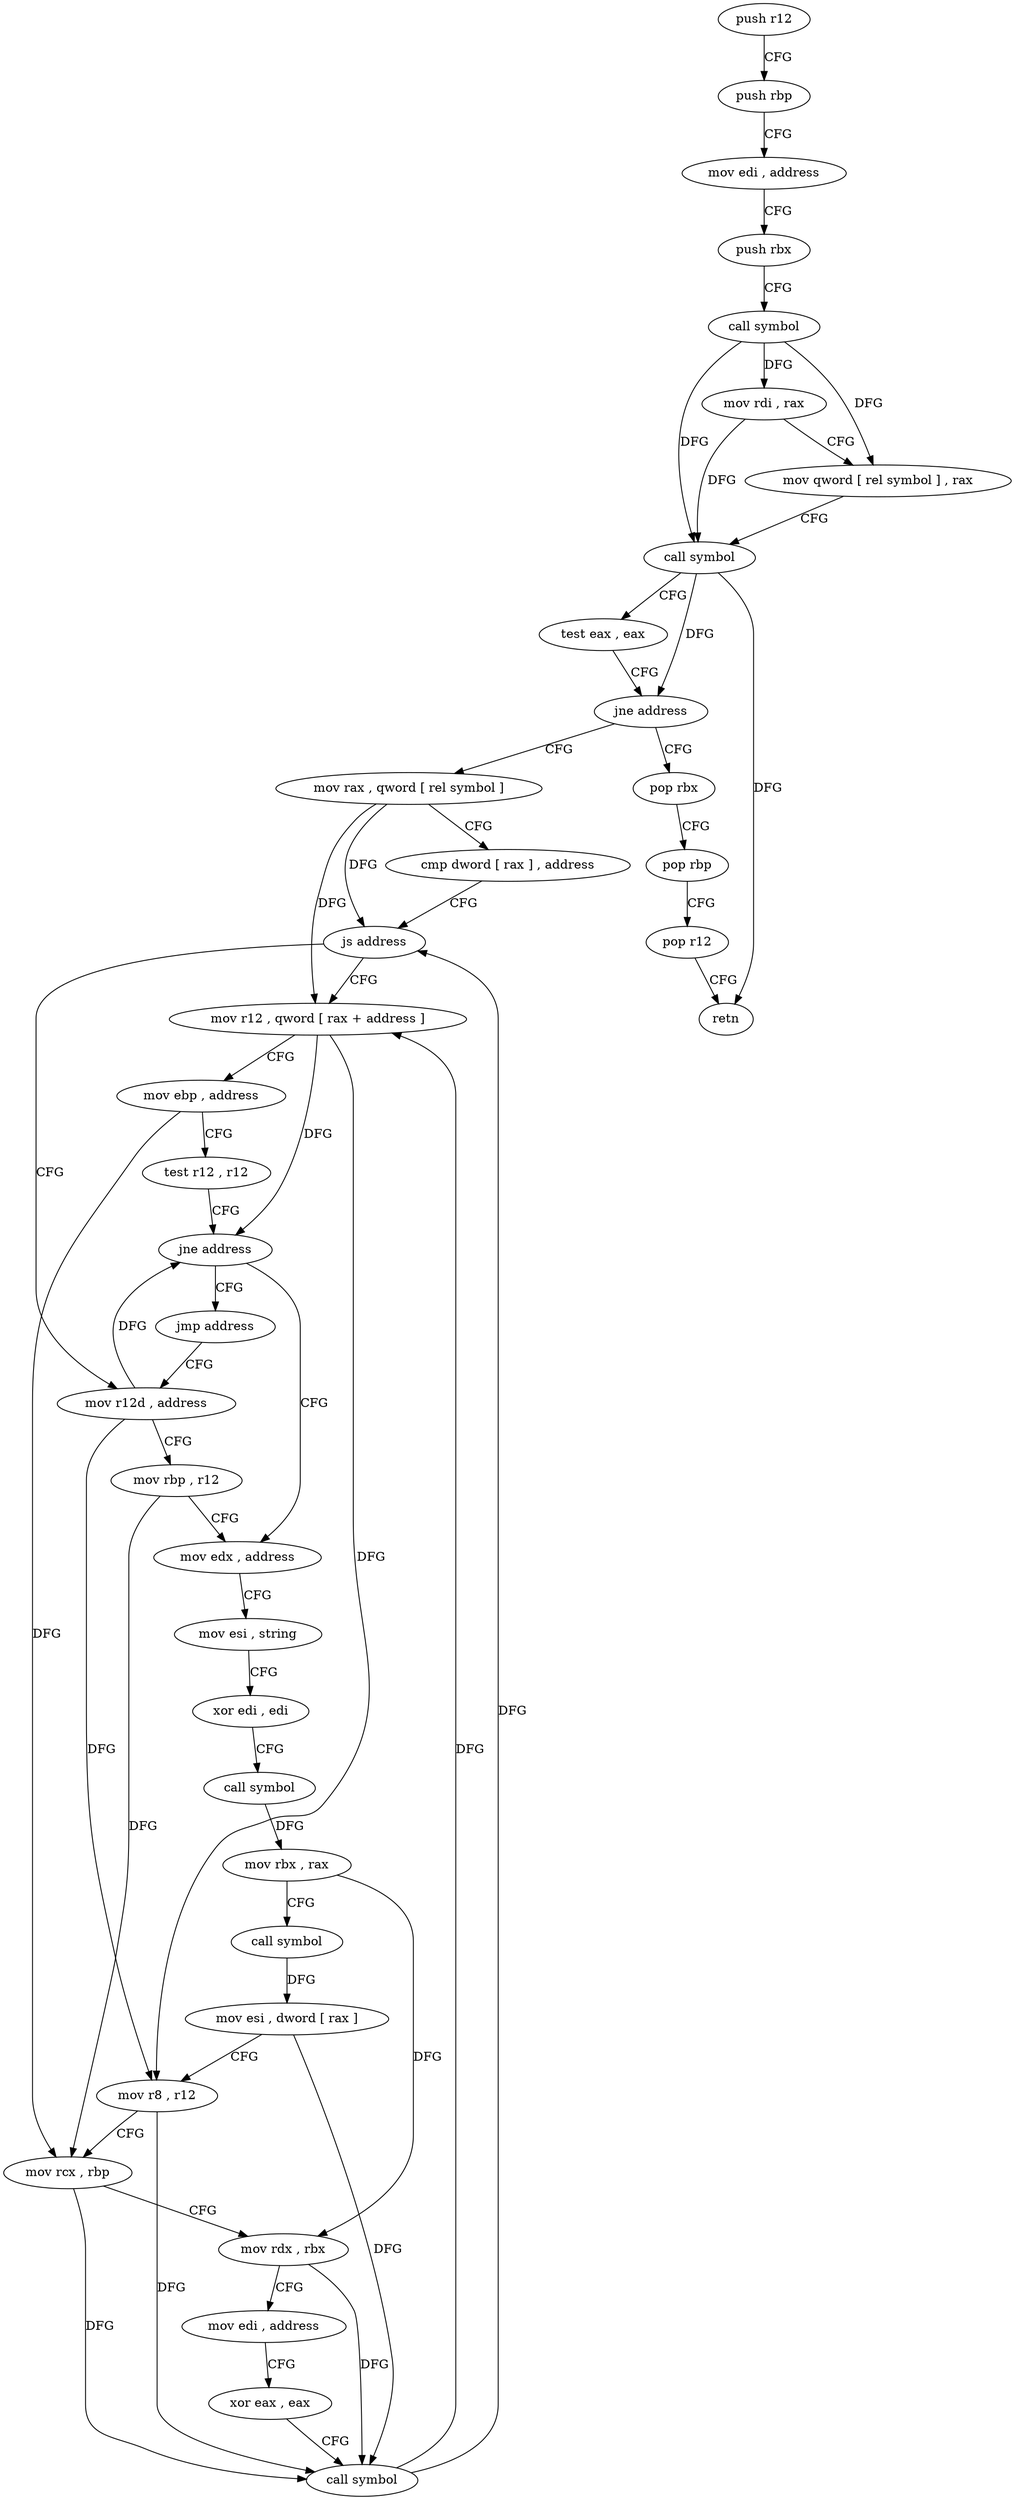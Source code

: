 digraph "func" {
"4231552" [label = "push r12" ]
"4231554" [label = "push rbp" ]
"4231555" [label = "mov edi , address" ]
"4231560" [label = "push rbx" ]
"4231561" [label = "call symbol" ]
"4231566" [label = "mov rdi , rax" ]
"4231569" [label = "mov qword [ rel symbol ] , rax" ]
"4231576" [label = "call symbol" ]
"4231581" [label = "test eax , eax" ]
"4231583" [label = "jne address" ]
"4231590" [label = "mov rax , qword [ rel symbol ]" ]
"4231585" [label = "pop rbx" ]
"4231597" [label = "cmp dword [ rax ] , address" ]
"4231600" [label = "js address" ]
"4231659" [label = "mov r12 , qword [ rax + address ]" ]
"4231602" [label = "mov r12d , address" ]
"4231586" [label = "pop rbp" ]
"4231587" [label = "pop r12" ]
"4231589" [label = "retn" ]
"4231663" [label = "mov ebp , address" ]
"4231668" [label = "test r12 , r12" ]
"4231671" [label = "jne address" ]
"4231611" [label = "mov edx , address" ]
"4231673" [label = "jmp address" ]
"4231608" [label = "mov rbp , r12" ]
"4231616" [label = "mov esi , string" ]
"4231621" [label = "xor edi , edi" ]
"4231623" [label = "call symbol" ]
"4231628" [label = "mov rbx , rax" ]
"4231631" [label = "call symbol" ]
"4231636" [label = "mov esi , dword [ rax ]" ]
"4231638" [label = "mov r8 , r12" ]
"4231641" [label = "mov rcx , rbp" ]
"4231644" [label = "mov rdx , rbx" ]
"4231647" [label = "mov edi , address" ]
"4231652" [label = "xor eax , eax" ]
"4231654" [label = "call symbol" ]
"4231552" -> "4231554" [ label = "CFG" ]
"4231554" -> "4231555" [ label = "CFG" ]
"4231555" -> "4231560" [ label = "CFG" ]
"4231560" -> "4231561" [ label = "CFG" ]
"4231561" -> "4231566" [ label = "DFG" ]
"4231561" -> "4231569" [ label = "DFG" ]
"4231561" -> "4231576" [ label = "DFG" ]
"4231566" -> "4231569" [ label = "CFG" ]
"4231566" -> "4231576" [ label = "DFG" ]
"4231569" -> "4231576" [ label = "CFG" ]
"4231576" -> "4231581" [ label = "CFG" ]
"4231576" -> "4231583" [ label = "DFG" ]
"4231576" -> "4231589" [ label = "DFG" ]
"4231581" -> "4231583" [ label = "CFG" ]
"4231583" -> "4231590" [ label = "CFG" ]
"4231583" -> "4231585" [ label = "CFG" ]
"4231590" -> "4231597" [ label = "CFG" ]
"4231590" -> "4231600" [ label = "DFG" ]
"4231590" -> "4231659" [ label = "DFG" ]
"4231585" -> "4231586" [ label = "CFG" ]
"4231597" -> "4231600" [ label = "CFG" ]
"4231600" -> "4231659" [ label = "CFG" ]
"4231600" -> "4231602" [ label = "CFG" ]
"4231659" -> "4231663" [ label = "CFG" ]
"4231659" -> "4231671" [ label = "DFG" ]
"4231659" -> "4231638" [ label = "DFG" ]
"4231602" -> "4231608" [ label = "CFG" ]
"4231602" -> "4231671" [ label = "DFG" ]
"4231602" -> "4231638" [ label = "DFG" ]
"4231586" -> "4231587" [ label = "CFG" ]
"4231587" -> "4231589" [ label = "CFG" ]
"4231663" -> "4231668" [ label = "CFG" ]
"4231663" -> "4231641" [ label = "DFG" ]
"4231668" -> "4231671" [ label = "CFG" ]
"4231671" -> "4231611" [ label = "CFG" ]
"4231671" -> "4231673" [ label = "CFG" ]
"4231611" -> "4231616" [ label = "CFG" ]
"4231673" -> "4231602" [ label = "CFG" ]
"4231608" -> "4231611" [ label = "CFG" ]
"4231608" -> "4231641" [ label = "DFG" ]
"4231616" -> "4231621" [ label = "CFG" ]
"4231621" -> "4231623" [ label = "CFG" ]
"4231623" -> "4231628" [ label = "DFG" ]
"4231628" -> "4231631" [ label = "CFG" ]
"4231628" -> "4231644" [ label = "DFG" ]
"4231631" -> "4231636" [ label = "DFG" ]
"4231636" -> "4231638" [ label = "CFG" ]
"4231636" -> "4231654" [ label = "DFG" ]
"4231638" -> "4231641" [ label = "CFG" ]
"4231638" -> "4231654" [ label = "DFG" ]
"4231641" -> "4231644" [ label = "CFG" ]
"4231641" -> "4231654" [ label = "DFG" ]
"4231644" -> "4231647" [ label = "CFG" ]
"4231644" -> "4231654" [ label = "DFG" ]
"4231647" -> "4231652" [ label = "CFG" ]
"4231652" -> "4231654" [ label = "CFG" ]
"4231654" -> "4231659" [ label = "DFG" ]
"4231654" -> "4231600" [ label = "DFG" ]
}
